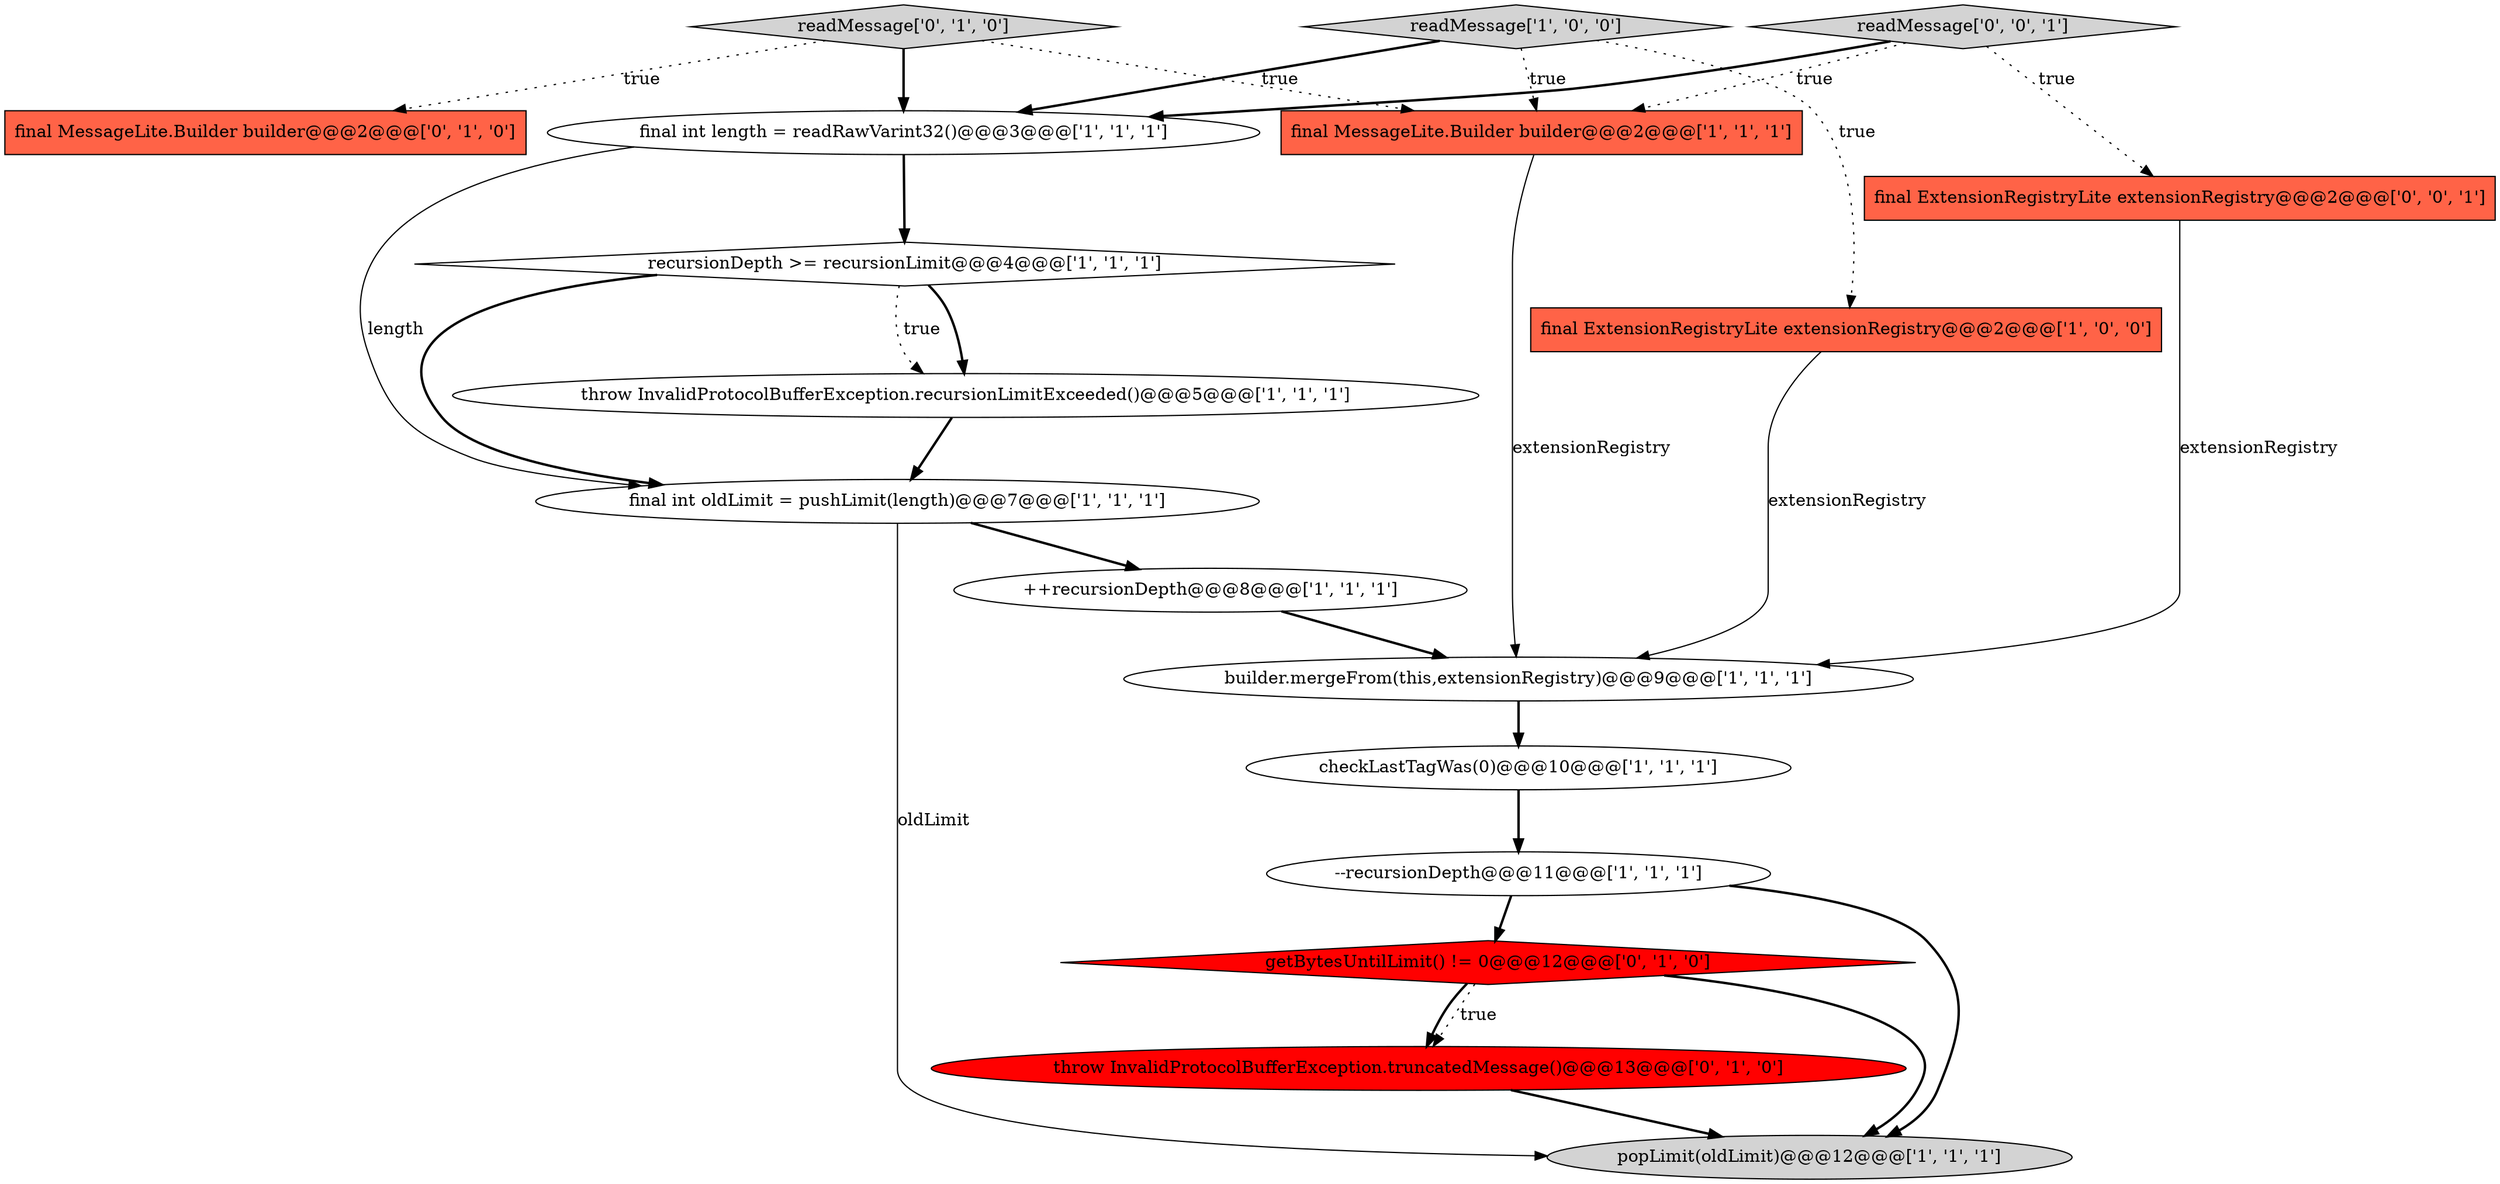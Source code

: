 digraph {
8 [style = filled, label = "final MessageLite.Builder builder@@@2@@@['1', '1', '1']", fillcolor = tomato, shape = box image = "AAA0AAABBB1BBB"];
16 [style = filled, label = "final ExtensionRegistryLite extensionRegistry@@@2@@@['0', '0', '1']", fillcolor = tomato, shape = box image = "AAA0AAABBB3BBB"];
1 [style = filled, label = "checkLastTagWas(0)@@@10@@@['1', '1', '1']", fillcolor = white, shape = ellipse image = "AAA0AAABBB1BBB"];
11 [style = filled, label = "popLimit(oldLimit)@@@12@@@['1', '1', '1']", fillcolor = lightgray, shape = ellipse image = "AAA0AAABBB1BBB"];
14 [style = filled, label = "getBytesUntilLimit() != 0@@@12@@@['0', '1', '0']", fillcolor = red, shape = diamond image = "AAA1AAABBB2BBB"];
5 [style = filled, label = "final int oldLimit = pushLimit(length)@@@7@@@['1', '1', '1']", fillcolor = white, shape = ellipse image = "AAA0AAABBB1BBB"];
4 [style = filled, label = "final int length = readRawVarint32()@@@3@@@['1', '1', '1']", fillcolor = white, shape = ellipse image = "AAA0AAABBB1BBB"];
7 [style = filled, label = "recursionDepth >= recursionLimit@@@4@@@['1', '1', '1']", fillcolor = white, shape = diamond image = "AAA0AAABBB1BBB"];
12 [style = filled, label = "final MessageLite.Builder builder@@@2@@@['0', '1', '0']", fillcolor = tomato, shape = box image = "AAA0AAABBB2BBB"];
10 [style = filled, label = "++recursionDepth@@@8@@@['1', '1', '1']", fillcolor = white, shape = ellipse image = "AAA0AAABBB1BBB"];
6 [style = filled, label = "builder.mergeFrom(this,extensionRegistry)@@@9@@@['1', '1', '1']", fillcolor = white, shape = ellipse image = "AAA0AAABBB1BBB"];
2 [style = filled, label = "final ExtensionRegistryLite extensionRegistry@@@2@@@['1', '0', '0']", fillcolor = tomato, shape = box image = "AAA0AAABBB1BBB"];
15 [style = filled, label = "readMessage['0', '1', '0']", fillcolor = lightgray, shape = diamond image = "AAA0AAABBB2BBB"];
17 [style = filled, label = "readMessage['0', '0', '1']", fillcolor = lightgray, shape = diamond image = "AAA0AAABBB3BBB"];
13 [style = filled, label = "throw InvalidProtocolBufferException.truncatedMessage()@@@13@@@['0', '1', '0']", fillcolor = red, shape = ellipse image = "AAA1AAABBB2BBB"];
9 [style = filled, label = "readMessage['1', '0', '0']", fillcolor = lightgray, shape = diamond image = "AAA0AAABBB1BBB"];
3 [style = filled, label = "--recursionDepth@@@11@@@['1', '1', '1']", fillcolor = white, shape = ellipse image = "AAA0AAABBB1BBB"];
0 [style = filled, label = "throw InvalidProtocolBufferException.recursionLimitExceeded()@@@5@@@['1', '1', '1']", fillcolor = white, shape = ellipse image = "AAA0AAABBB1BBB"];
5->10 [style = bold, label=""];
2->6 [style = solid, label="extensionRegistry"];
9->4 [style = bold, label=""];
3->14 [style = bold, label=""];
1->3 [style = bold, label=""];
3->11 [style = bold, label=""];
16->6 [style = solid, label="extensionRegistry"];
7->0 [style = bold, label=""];
7->0 [style = dotted, label="true"];
13->11 [style = bold, label=""];
10->6 [style = bold, label=""];
4->7 [style = bold, label=""];
14->13 [style = dotted, label="true"];
9->8 [style = dotted, label="true"];
17->16 [style = dotted, label="true"];
6->1 [style = bold, label=""];
17->8 [style = dotted, label="true"];
7->5 [style = bold, label=""];
15->8 [style = dotted, label="true"];
5->11 [style = solid, label="oldLimit"];
9->2 [style = dotted, label="true"];
15->4 [style = bold, label=""];
15->12 [style = dotted, label="true"];
8->6 [style = solid, label="extensionRegistry"];
14->13 [style = bold, label=""];
14->11 [style = bold, label=""];
17->4 [style = bold, label=""];
4->5 [style = solid, label="length"];
0->5 [style = bold, label=""];
}
